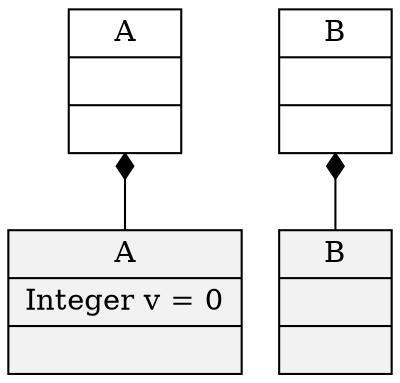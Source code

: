 
digraph Sync2Async3 {
  node [shape=record]
  edge [dir=back, arrowtail=diamond]

A_0
 [label="{A||}"]
A_0_A [label="{A|Integer v = 0|}", style=filled, fillcolor=gray95]
A_0 -> A_0_A

B_9
 [label="{B||}"]
B_9_B [label="{B||}", style=filled, fillcolor=gray95]
B_9 -> B_9_B


}
